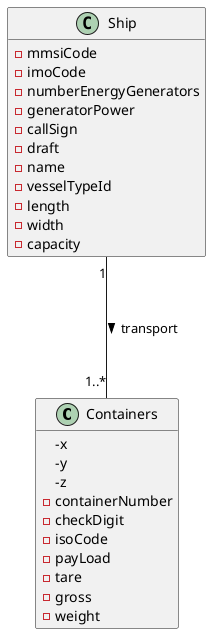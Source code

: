 @startuml
'https://plantuml.com/class-diagram

hide methods

class Containers {
-x
-y
-z
-containerNumber
-checkDigit
-isoCode
-payLoad
-tare
-gross
-weight
}


class Ship {
-mmsiCode
-imoCode
-numberEnergyGenerators
-generatorPower
-callSign
-draft
-name
-vesselTypeId
-length
-width
-capacity
}



Ship "1"---"1..*" Containers : transport >


@enduml